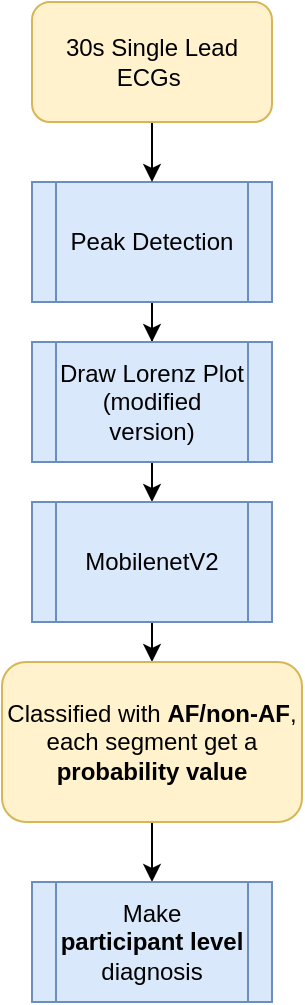 <mxfile version="22.1.0" type="github">
  <diagram name="Page-1" id="j2iVqRpQ9PsFM2D-o5aS">
    <mxGraphModel dx="1808" dy="618" grid="1" gridSize="10" guides="1" tooltips="1" connect="1" arrows="1" fold="1" page="1" pageScale="1" pageWidth="827" pageHeight="1169" math="0" shadow="0">
      <root>
        <mxCell id="0" />
        <mxCell id="1" parent="0" />
        <mxCell id="oUGVR8GmQ27rBK8TKxj3-9" value="" style="edgeStyle=orthogonalEdgeStyle;rounded=0;orthogonalLoop=1;jettySize=auto;html=1;entryX=0.5;entryY=0;entryDx=0;entryDy=0;" edge="1" parent="1" source="oUGVR8GmQ27rBK8TKxj3-1" target="oUGVR8GmQ27rBK8TKxj3-3">
          <mxGeometry relative="1" as="geometry" />
        </mxCell>
        <mxCell id="oUGVR8GmQ27rBK8TKxj3-1" value="Peak Detection" style="shape=process;whiteSpace=wrap;html=1;backgroundOutline=1;fillColor=#dae8fc;strokeColor=#6c8ebf;" vertex="1" parent="1">
          <mxGeometry x="340" y="110" width="120" height="60" as="geometry" />
        </mxCell>
        <mxCell id="oUGVR8GmQ27rBK8TKxj3-8" value="" style="edgeStyle=orthogonalEdgeStyle;rounded=0;orthogonalLoop=1;jettySize=auto;html=1;" edge="1" parent="1" source="oUGVR8GmQ27rBK8TKxj3-2">
          <mxGeometry relative="1" as="geometry">
            <mxPoint x="400" y="110" as="targetPoint" />
          </mxGeometry>
        </mxCell>
        <mxCell id="oUGVR8GmQ27rBK8TKxj3-2" value="30s Single Lead ECGs&amp;nbsp;" style="rounded=1;whiteSpace=wrap;html=1;fillColor=#fff2cc;strokeColor=#d6b656;" vertex="1" parent="1">
          <mxGeometry x="340" y="20" width="120" height="60" as="geometry" />
        </mxCell>
        <mxCell id="oUGVR8GmQ27rBK8TKxj3-11" style="edgeStyle=orthogonalEdgeStyle;rounded=0;orthogonalLoop=1;jettySize=auto;html=1;exitX=0.5;exitY=1;exitDx=0;exitDy=0;entryX=0.5;entryY=0;entryDx=0;entryDy=0;" edge="1" parent="1" source="oUGVR8GmQ27rBK8TKxj3-3" target="oUGVR8GmQ27rBK8TKxj3-4">
          <mxGeometry relative="1" as="geometry" />
        </mxCell>
        <mxCell id="oUGVR8GmQ27rBK8TKxj3-3" value="Draw Lorenz Plot (modified version)" style="shape=process;whiteSpace=wrap;html=1;backgroundOutline=1;fillColor=#dae8fc;strokeColor=#6c8ebf;" vertex="1" parent="1">
          <mxGeometry x="340" y="190" width="120" height="60" as="geometry" />
        </mxCell>
        <mxCell id="oUGVR8GmQ27rBK8TKxj3-12" style="edgeStyle=orthogonalEdgeStyle;rounded=0;orthogonalLoop=1;jettySize=auto;html=1;exitX=0.5;exitY=1;exitDx=0;exitDy=0;entryX=0.5;entryY=0;entryDx=0;entryDy=0;" edge="1" parent="1" source="oUGVR8GmQ27rBK8TKxj3-4" target="oUGVR8GmQ27rBK8TKxj3-6">
          <mxGeometry relative="1" as="geometry" />
        </mxCell>
        <mxCell id="oUGVR8GmQ27rBK8TKxj3-4" value="MobilenetV2" style="shape=process;whiteSpace=wrap;html=1;backgroundOutline=1;fillColor=#dae8fc;strokeColor=#6c8ebf;" vertex="1" parent="1">
          <mxGeometry x="340" y="270" width="120" height="60" as="geometry" />
        </mxCell>
        <mxCell id="oUGVR8GmQ27rBK8TKxj3-13" style="edgeStyle=orthogonalEdgeStyle;rounded=0;orthogonalLoop=1;jettySize=auto;html=1;exitX=0.5;exitY=1;exitDx=0;exitDy=0;entryX=0.5;entryY=0;entryDx=0;entryDy=0;" edge="1" parent="1" source="oUGVR8GmQ27rBK8TKxj3-6" target="oUGVR8GmQ27rBK8TKxj3-7">
          <mxGeometry relative="1" as="geometry" />
        </mxCell>
        <mxCell id="oUGVR8GmQ27rBK8TKxj3-6" value="Classified with &lt;b&gt;AF/non-AF&lt;/b&gt;, each segment get a &lt;b&gt;probability value&lt;/b&gt;" style="rounded=1;whiteSpace=wrap;html=1;fillColor=#fff2cc;strokeColor=#d6b656;" vertex="1" parent="1">
          <mxGeometry x="325" y="350" width="150" height="80" as="geometry" />
        </mxCell>
        <mxCell id="oUGVR8GmQ27rBK8TKxj3-7" value="Make &lt;b&gt;participant level &lt;/b&gt;diagnosis" style="shape=process;whiteSpace=wrap;html=1;backgroundOutline=1;fillColor=#dae8fc;strokeColor=#6c8ebf;" vertex="1" parent="1">
          <mxGeometry x="340" y="460" width="120" height="60" as="geometry" />
        </mxCell>
      </root>
    </mxGraphModel>
  </diagram>
</mxfile>
